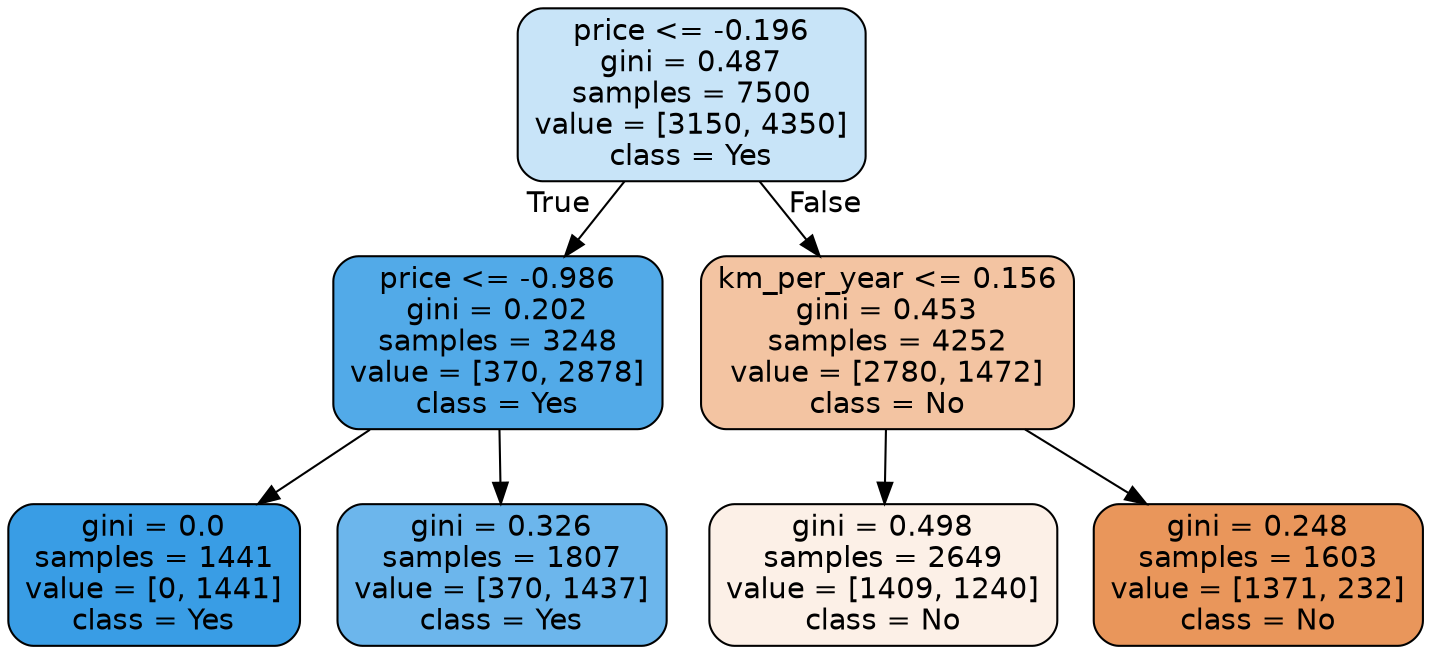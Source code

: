 digraph Tree {
node [shape=box, style="filled, rounded", color="black", fontname=helvetica] ;
edge [fontname=helvetica] ;
0 [label="price <= -0.196\ngini = 0.487\nsamples = 7500\nvalue = [3150, 4350]\nclass = Yes", fillcolor="#c8e4f8"] ;
1 [label="price <= -0.986\ngini = 0.202\nsamples = 3248\nvalue = [370, 2878]\nclass = Yes", fillcolor="#52aae8"] ;
0 -> 1 [labeldistance=2.5, labelangle=45, headlabel="True"] ;
2 [label="gini = 0.0\nsamples = 1441\nvalue = [0, 1441]\nclass = Yes", fillcolor="#399de5"] ;
1 -> 2 ;
3 [label="gini = 0.326\nsamples = 1807\nvalue = [370, 1437]\nclass = Yes", fillcolor="#6cb6ec"] ;
1 -> 3 ;
4 [label="km_per_year <= 0.156\ngini = 0.453\nsamples = 4252\nvalue = [2780, 1472]\nclass = No", fillcolor="#f3c4a2"] ;
0 -> 4 [labeldistance=2.5, labelangle=-45, headlabel="False"] ;
5 [label="gini = 0.498\nsamples = 2649\nvalue = [1409, 1240]\nclass = No", fillcolor="#fcf0e7"] ;
4 -> 5 ;
6 [label="gini = 0.248\nsamples = 1603\nvalue = [1371, 232]\nclass = No", fillcolor="#e9965b"] ;
4 -> 6 ;
}
